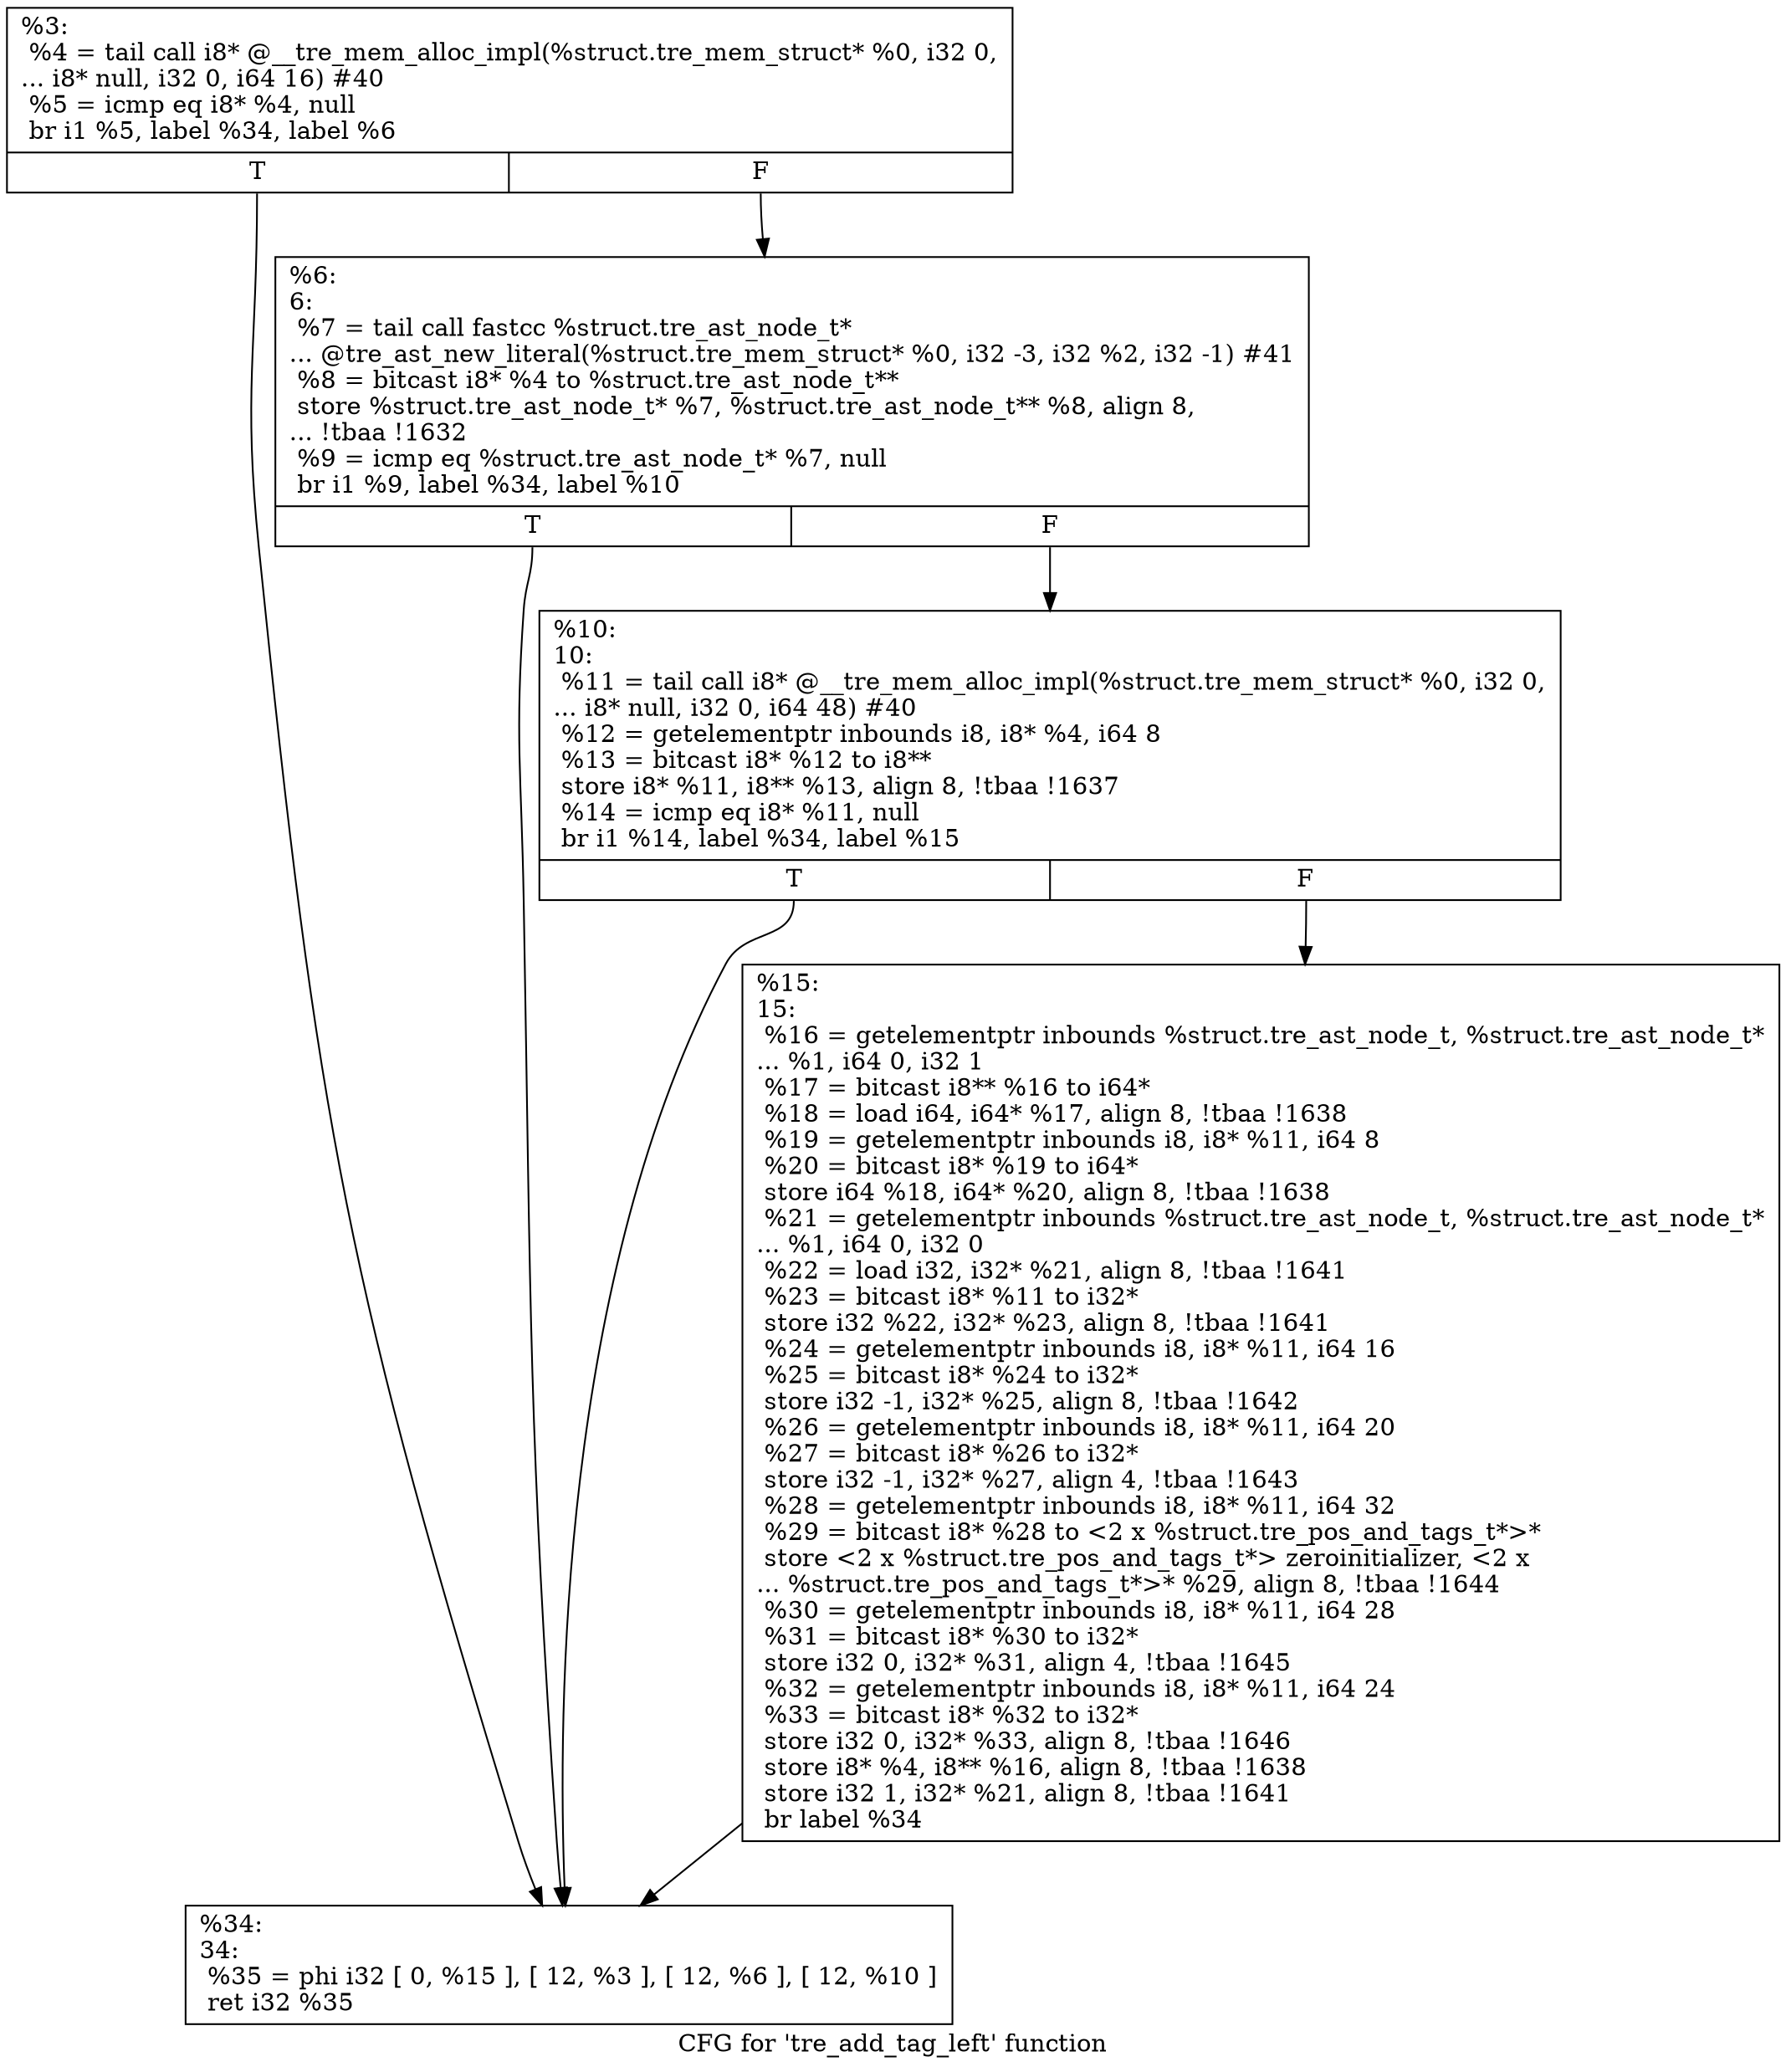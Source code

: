 digraph "CFG for 'tre_add_tag_left' function" {
	label="CFG for 'tre_add_tag_left' function";

	Node0x196d950 [shape=record,label="{%3:\l  %4 = tail call i8* @__tre_mem_alloc_impl(%struct.tre_mem_struct* %0, i32 0,\l... i8* null, i32 0, i64 16) #40\l  %5 = icmp eq i8* %4, null\l  br i1 %5, label %34, label %6\l|{<s0>T|<s1>F}}"];
	Node0x196d950:s0 -> Node0x196db10;
	Node0x196d950:s1 -> Node0x196da20;
	Node0x196da20 [shape=record,label="{%6:\l6:                                                \l  %7 = tail call fastcc %struct.tre_ast_node_t*\l... @tre_ast_new_literal(%struct.tre_mem_struct* %0, i32 -3, i32 %2, i32 -1) #41\l  %8 = bitcast i8* %4 to %struct.tre_ast_node_t**\l  store %struct.tre_ast_node_t* %7, %struct.tre_ast_node_t** %8, align 8,\l... !tbaa !1632\l  %9 = icmp eq %struct.tre_ast_node_t* %7, null\l  br i1 %9, label %34, label %10\l|{<s0>T|<s1>F}}"];
	Node0x196da20:s0 -> Node0x196db10;
	Node0x196da20:s1 -> Node0x196da70;
	Node0x196da70 [shape=record,label="{%10:\l10:                                               \l  %11 = tail call i8* @__tre_mem_alloc_impl(%struct.tre_mem_struct* %0, i32 0,\l... i8* null, i32 0, i64 48) #40\l  %12 = getelementptr inbounds i8, i8* %4, i64 8\l  %13 = bitcast i8* %12 to i8**\l  store i8* %11, i8** %13, align 8, !tbaa !1637\l  %14 = icmp eq i8* %11, null\l  br i1 %14, label %34, label %15\l|{<s0>T|<s1>F}}"];
	Node0x196da70:s0 -> Node0x196db10;
	Node0x196da70:s1 -> Node0x196dac0;
	Node0x196dac0 [shape=record,label="{%15:\l15:                                               \l  %16 = getelementptr inbounds %struct.tre_ast_node_t, %struct.tre_ast_node_t*\l... %1, i64 0, i32 1\l  %17 = bitcast i8** %16 to i64*\l  %18 = load i64, i64* %17, align 8, !tbaa !1638\l  %19 = getelementptr inbounds i8, i8* %11, i64 8\l  %20 = bitcast i8* %19 to i64*\l  store i64 %18, i64* %20, align 8, !tbaa !1638\l  %21 = getelementptr inbounds %struct.tre_ast_node_t, %struct.tre_ast_node_t*\l... %1, i64 0, i32 0\l  %22 = load i32, i32* %21, align 8, !tbaa !1641\l  %23 = bitcast i8* %11 to i32*\l  store i32 %22, i32* %23, align 8, !tbaa !1641\l  %24 = getelementptr inbounds i8, i8* %11, i64 16\l  %25 = bitcast i8* %24 to i32*\l  store i32 -1, i32* %25, align 8, !tbaa !1642\l  %26 = getelementptr inbounds i8, i8* %11, i64 20\l  %27 = bitcast i8* %26 to i32*\l  store i32 -1, i32* %27, align 4, !tbaa !1643\l  %28 = getelementptr inbounds i8, i8* %11, i64 32\l  %29 = bitcast i8* %28 to \<2 x %struct.tre_pos_and_tags_t*\>*\l  store \<2 x %struct.tre_pos_and_tags_t*\> zeroinitializer, \<2 x\l... %struct.tre_pos_and_tags_t*\>* %29, align 8, !tbaa !1644\l  %30 = getelementptr inbounds i8, i8* %11, i64 28\l  %31 = bitcast i8* %30 to i32*\l  store i32 0, i32* %31, align 4, !tbaa !1645\l  %32 = getelementptr inbounds i8, i8* %11, i64 24\l  %33 = bitcast i8* %32 to i32*\l  store i32 0, i32* %33, align 8, !tbaa !1646\l  store i8* %4, i8** %16, align 8, !tbaa !1638\l  store i32 1, i32* %21, align 8, !tbaa !1641\l  br label %34\l}"];
	Node0x196dac0 -> Node0x196db10;
	Node0x196db10 [shape=record,label="{%34:\l34:                                               \l  %35 = phi i32 [ 0, %15 ], [ 12, %3 ], [ 12, %6 ], [ 12, %10 ]\l  ret i32 %35\l}"];
}
